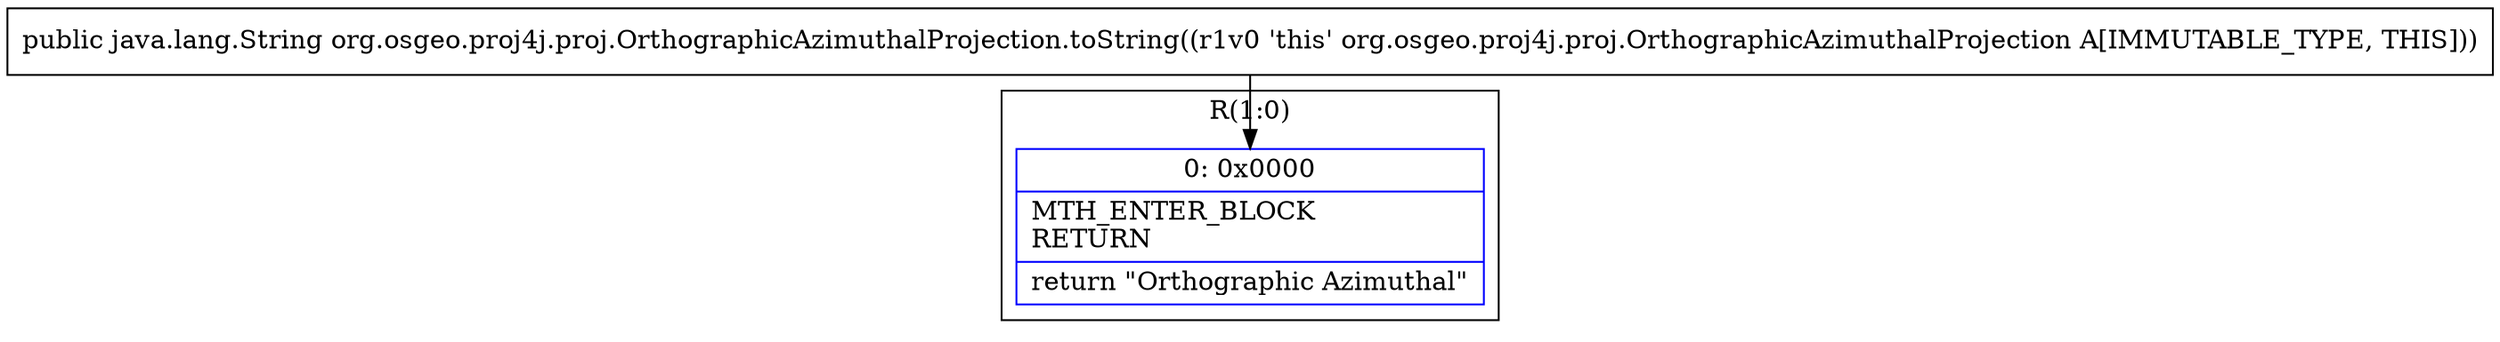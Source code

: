 digraph "CFG fororg.osgeo.proj4j.proj.OrthographicAzimuthalProjection.toString()Ljava\/lang\/String;" {
subgraph cluster_Region_1254294284 {
label = "R(1:0)";
node [shape=record,color=blue];
Node_0 [shape=record,label="{0\:\ 0x0000|MTH_ENTER_BLOCK\lRETURN\l|return \"Orthographic Azimuthal\"\l}"];
}
MethodNode[shape=record,label="{public java.lang.String org.osgeo.proj4j.proj.OrthographicAzimuthalProjection.toString((r1v0 'this' org.osgeo.proj4j.proj.OrthographicAzimuthalProjection A[IMMUTABLE_TYPE, THIS])) }"];
MethodNode -> Node_0;
}

